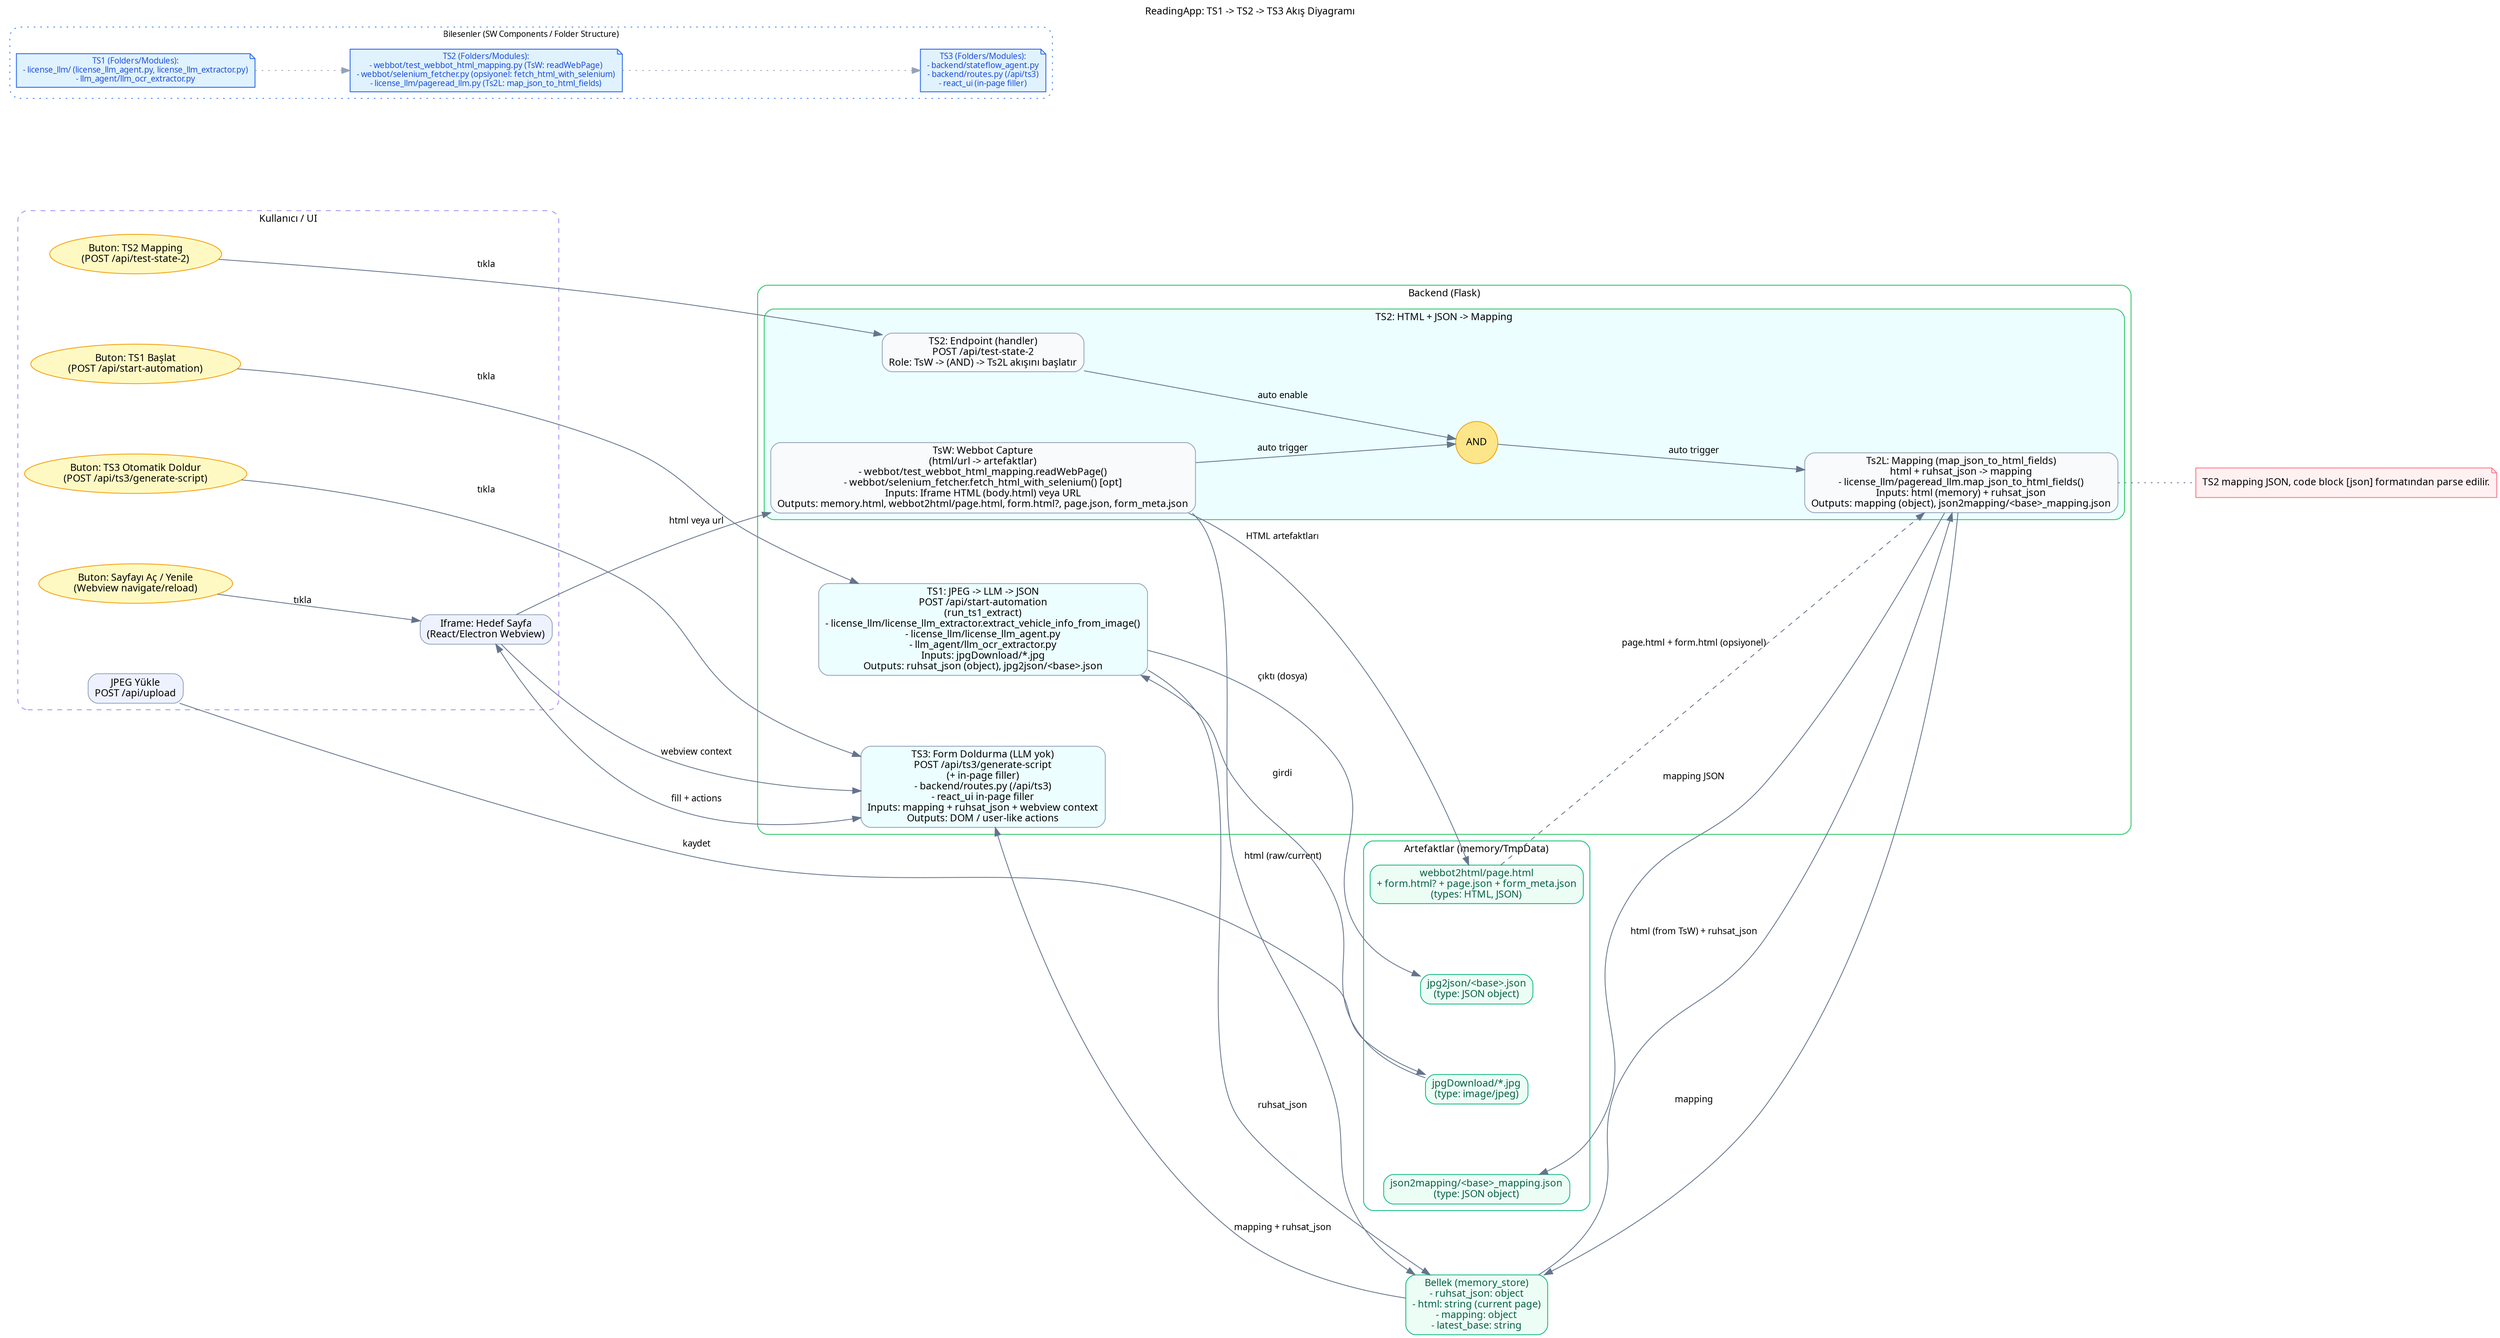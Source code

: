 digraph TS_Flow {
  rankdir=LR;
  labelloc=t;
  label="ReadingApp: TS1 -> TS2 -> TS3 Akış Diyagramı";
  fontname="Segoe UI";
  fontsize=12;
  
  /* Daha fazla boşluk için global yerleşim ayarları (biraz büyütüldü) */
  graph [nodesep=1.2, ranksep=1.3];

  node [shape=box, style="rounded,filled", fillcolor="#f8fafc", color="#94a3b8", fontname="Segoe UI", fontsize=12];
  edge [color="#64748b", fontname="Segoe UI", fontsize=11];

  subgraph cluster_client {
    label="Kullanıcı / UI";
    style="rounded,dashed";
    color="#a78bfa";
    UploadJPEG [label="JPEG Yükle\nPOST /api/upload", shape=box, fillcolor="#eef2ff"];
  Iframe [label="Iframe: Hedef Sayfa\n(React/Electron Webview)", shape=box, fillcolor="#eef2ff"];
  /* Kullanıcı tarafından tıklanan tetikleyici butonlar */
  BtnGo  [label="Buton: Sayfayı Aç / Yenile\n(Webview navigate/reload)", shape=ellipse, fillcolor="#fef9c3", color="#f59e0b"];
  BtnTS1 [label="Buton: TS1 Başlat\n(POST /api/start-automation)", shape=ellipse, fillcolor="#fef9c3", color="#f59e0b"];
  BtnTS2 [label="Buton: TS2 Mapping\n(POST /api/test-state-2)", shape=ellipse, fillcolor="#fef9c3", color="#f59e0b"];
  BtnTS3 [label="Buton: TS3 Otomatik Doldur\n(POST /api/ts3/generate-script)", shape=ellipse, fillcolor="#fef9c3", color="#f59e0b"];
  }

  subgraph cluster_backend {
    label="Backend (Flask)";
    style=rounded;
    color="#22c55e";
  TS1 [label="TS1: JPEG -> LLM -> JSON\nPOST /api/start-automation\n(run_ts1_extract)\n- license_llm/license_llm_extractor.extract_vehicle_info_from_image()\n- license_llm/license_llm_agent.py\n- llm_agent/llm_ocr_extractor.py\nInputs: jpgDownload/*.jpg\nOutputs: ruhsat_json (object), jpg2json/<base>.json", fillcolor="#ecfeff"];
  /* TS2 iki aşamalı yapıya ayrıldı: TsW (Webbot) ve Ts2L (Mapping) */
    subgraph cluster_ts2 {
      label="TS2: HTML + JSON -> Mapping";
      style="rounded,filled";
      color="#22c55e";
    fillcolor="#ecfeff";
  TS2  [label="TS2: Endpoint (handler)\nPOST /api/test-state-2\nRole: TsW -> (AND) -> Ts2L akışını başlatır"];
  GateTS2 [label="AND", shape=circle, fillcolor="#fde68a", style=filled, color="#f59e0b"];
  TsW  [label="TsW: Webbot Capture\n(html/url -> artefaktlar)\n- webbot/test_webbot_html_mapping.readWebPage()\n- webbot/selenium_fetcher.fetch_html_with_selenium() [opt]\nInputs: Iframe HTML (body.html) veya URL\nOutputs: memory.html, webbot2html/page.html, form.html?, page.json, form_meta.json"];
  Ts2L [label="Ts2L: Mapping (map_json_to_html_fields)\nhtml + ruhsat_json -> mapping\n- license_llm/pageread_llm.map_json_to_html_fields()\nInputs: html (memory) + ruhsat_json\nOutputs: mapping (object), json2mapping/<base>_mapping.json"];
      
    }
  TS3 [label="TS3: Form Doldurma (LLM yok)\nPOST /api/ts3/generate-script\n(+ in-page filler)\n- backend/routes.py (/api/ts3)\n- react_ui in-page filler\nInputs: mapping + ruhsat_json + webview context\nOutputs: DOM / user-like actions", fillcolor="#ecfeff"];
  }

  subgraph cluster_tmp {
    label="Artefaktlar (memory/TmpData)";
    style=rounded;
    color="#10b981";
  /* Data & types: yeşil tonlar ve yeşil yazı rengi */
  node [fontcolor="#065f46"];
    JPGDL [label="jpgDownload/*.jpg\n(type: image/jpeg)", fillcolor="#ecfdf5", color="#10b981"];
    J2J  [label="jpg2json/<base>.json\n(type: JSON object)", fillcolor="#ecfdf5", color="#10b981"];
    W2H  [label="webbot2html/page.html\n+ form.html? + page.json + form_meta.json\n(types: HTML, JSON)", fillcolor="#ecfdf5", color="#10b981"];
    J2M  [label="json2mapping/<base>_mapping.json\n(type: JSON object)", fillcolor="#ecfdf5", color="#10b981"];
  }

  /* Kompakt SW Bileşenleri: TS1/TS2/TS3 */
  subgraph cluster_components {
    label="Bilesenler (SW Components / Folder Structure)";
    style="rounded,dotted";
    color="#3b82f6";
    fontname="Segoe UI";
    fontsize=10;
  /* Folder structure: mavi tonlar ve mavi yazı rengi */
  node [fontcolor="#1d4ed8"];
  TS1C [label="TS1 (Folders/Modules):\n- license_llm/ (license_llm_agent.py, license_llm_extractor.py)\n- llm_agent/llm_ocr_extractor.py", shape=note, fontsize=10, color="#2563eb", fillcolor="#e0f2fe"];
  TS2C [label="TS2 (Folders/Modules):\n- webbot/test_webbot_html_mapping.py (TsW: readWebPage)\n- webbot/selenium_fetcher.py (opsiyonel: fetch_html_with_selenium)\n- license_llm/pageread_llm.py (Ts2L: map_json_to_html_fields)", shape=note, fontsize=10, color="#2563eb", fillcolor="#e0f2fe"];
    TS3C [label="TS3 (Folders/Modules):\n- backend/stateflow_agent.py\n- backend/routes.py (/api/ts3)\n- react_ui (in-page filler)", shape=note, fontsize=10, color="#2563eb", fillcolor="#e0f2fe"];
  }

  /* Bilesenler arasi yuksek seviye akış (kucuk ve noktalı) */
  TS1C -> TS2C [style=dotted, color="#94a3b8"];
  TS2C -> TS3C [style=dotted, color="#94a3b8"];

  mem [label="Bellek (memory_store)\n- ruhsat_json: object\n- html: string (current page)\n- mapping: object\n- latest_base: string", shape=box, fillcolor="#ecfdf5", color="#10b981", fontcolor="#065f46"];

  /* Yerleşim ipucu: UI ve Backend yan yana dursun (basitleştirildi) */

  /* Akış Kenarları */
  UploadJPEG -> JPGDL [label="kaydet"]; 
  JPGDL -> TS1 [label="girdi"];
  TS1 -> J2J  [label="çıktı (dosya)"];
  TS1 -> mem  [label="ruhsat_json"];
  /* Yakınlaştırma için görünmez kenar */
  Iframe -> TS1 [style=invis, weight=100];

  /* TS2 akışı: BtnTS2 -> TS2 -> TsW -> AND -> Ts2L */
  Iframe -> TsW  [label="html veya url"];
  TsW    -> W2H  [label="HTML artefaktları"];
  W2H    -> Ts2L [label="page.html + form.html (opsiyonel)", style=dashed];
  TsW    -> mem  [label="html (raw/current)"];
  mem    -> Ts2L [label="html (from TsW) + ruhsat_json"];
  Ts2L   -> J2M  [label="mapping JSON"];
  Ts2L   -> mem  [label="mapping"];
  TS2    -> GateTS2  [label="auto enable"];
  TsW    -> GateTS2  [label="auto trigger"];
  GateTS2 -> Ts2L    [label="auto trigger"];

  mem   -> TS3 [label="mapping + ruhsat_json"];
  Iframe -> TS3 [label="webview context"];
  TS3 -> Iframe [label="fill + actions", dir=both];

  /* Kullanıcı butonları tetikleme kenarları */
  BtnGo  -> Iframe [label="tıkla"];
  BtnTS1 -> TS1    [label="tıkla"];
  BtnTS2 -> TS2    [label="tıkla"];
  BtnTS3 -> TS3    [label="tıkla"];

  /* Notlar */
  note1 [label="TS2 mapping JSON, code block [json] formatından parse edilir.", shape=note, fillcolor="#fff1f2", color="#fb7185"];
  Ts2L -> note1 [style=dotted, arrowhead=none];
}
